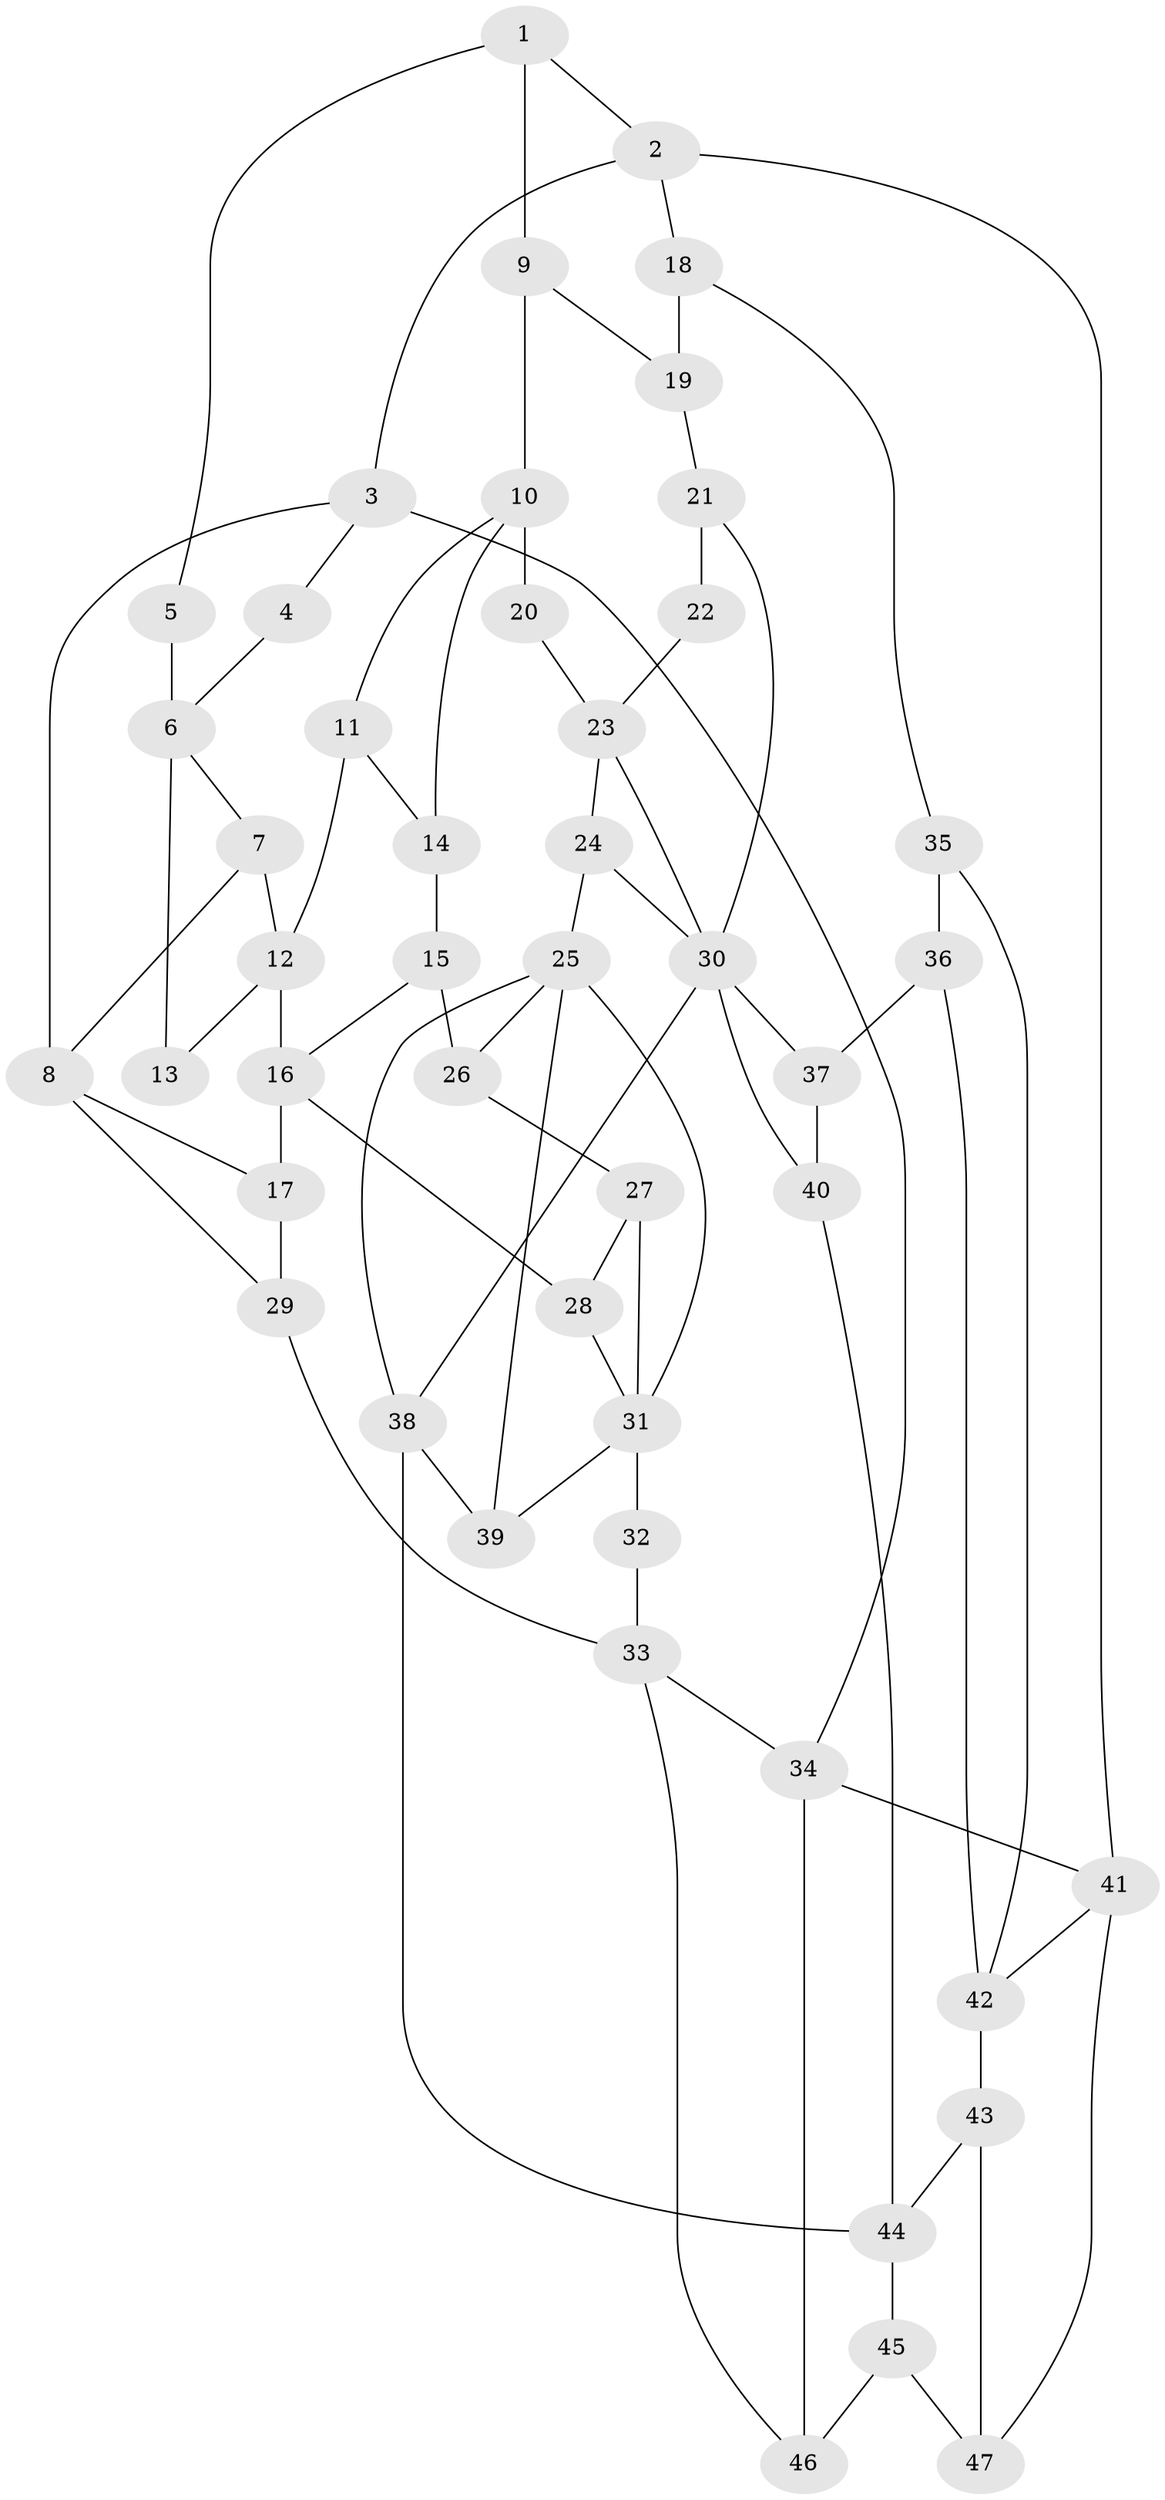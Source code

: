 // original degree distribution, {3: 0.02127659574468085, 5: 0.574468085106383, 6: 0.19148936170212766, 4: 0.2127659574468085}
// Generated by graph-tools (version 1.1) at 2025/54/03/04/25 22:54:14]
// undirected, 47 vertices, 78 edges
graph export_dot {
  node [color=gray90,style=filled];
  1;
  2;
  3;
  4;
  5;
  6;
  7;
  8;
  9;
  10;
  11;
  12;
  13;
  14;
  15;
  16;
  17;
  18;
  19;
  20;
  21;
  22;
  23;
  24;
  25;
  26;
  27;
  28;
  29;
  30;
  31;
  32;
  33;
  34;
  35;
  36;
  37;
  38;
  39;
  40;
  41;
  42;
  43;
  44;
  45;
  46;
  47;
  1 -- 2 [weight=1.0];
  1 -- 5 [weight=1.0];
  1 -- 9 [weight=2.0];
  2 -- 3 [weight=1.0];
  2 -- 18 [weight=1.0];
  2 -- 41 [weight=1.0];
  3 -- 4 [weight=1.0];
  3 -- 8 [weight=1.0];
  3 -- 34 [weight=1.0];
  4 -- 6 [weight=1.0];
  5 -- 6 [weight=2.0];
  6 -- 7 [weight=1.0];
  6 -- 13 [weight=2.0];
  7 -- 8 [weight=1.0];
  7 -- 12 [weight=1.0];
  8 -- 17 [weight=1.0];
  8 -- 29 [weight=1.0];
  9 -- 10 [weight=2.0];
  9 -- 19 [weight=1.0];
  10 -- 11 [weight=1.0];
  10 -- 14 [weight=1.0];
  10 -- 20 [weight=2.0];
  11 -- 12 [weight=1.0];
  11 -- 14 [weight=1.0];
  12 -- 13 [weight=1.0];
  12 -- 16 [weight=2.0];
  14 -- 15 [weight=1.0];
  15 -- 16 [weight=1.0];
  15 -- 26 [weight=1.0];
  16 -- 17 [weight=2.0];
  16 -- 28 [weight=1.0];
  17 -- 29 [weight=1.0];
  18 -- 19 [weight=1.0];
  18 -- 35 [weight=1.0];
  19 -- 21 [weight=1.0];
  20 -- 23 [weight=2.0];
  21 -- 22 [weight=1.0];
  21 -- 30 [weight=1.0];
  22 -- 23 [weight=2.0];
  23 -- 24 [weight=1.0];
  23 -- 30 [weight=1.0];
  24 -- 25 [weight=2.0];
  24 -- 30 [weight=1.0];
  25 -- 26 [weight=1.0];
  25 -- 31 [weight=1.0];
  25 -- 38 [weight=1.0];
  25 -- 39 [weight=1.0];
  26 -- 27 [weight=1.0];
  27 -- 28 [weight=1.0];
  27 -- 31 [weight=1.0];
  28 -- 31 [weight=1.0];
  29 -- 33 [weight=2.0];
  30 -- 37 [weight=1.0];
  30 -- 38 [weight=1.0];
  30 -- 40 [weight=1.0];
  31 -- 32 [weight=2.0];
  31 -- 39 [weight=1.0];
  32 -- 33 [weight=2.0];
  33 -- 34 [weight=1.0];
  33 -- 46 [weight=1.0];
  34 -- 41 [weight=1.0];
  34 -- 46 [weight=1.0];
  35 -- 36 [weight=1.0];
  35 -- 42 [weight=1.0];
  36 -- 37 [weight=1.0];
  36 -- 42 [weight=1.0];
  37 -- 40 [weight=1.0];
  38 -- 39 [weight=1.0];
  38 -- 44 [weight=1.0];
  40 -- 44 [weight=1.0];
  41 -- 42 [weight=1.0];
  41 -- 47 [weight=1.0];
  42 -- 43 [weight=2.0];
  43 -- 44 [weight=2.0];
  43 -- 47 [weight=2.0];
  44 -- 45 [weight=1.0];
  45 -- 46 [weight=1.0];
  45 -- 47 [weight=1.0];
}
